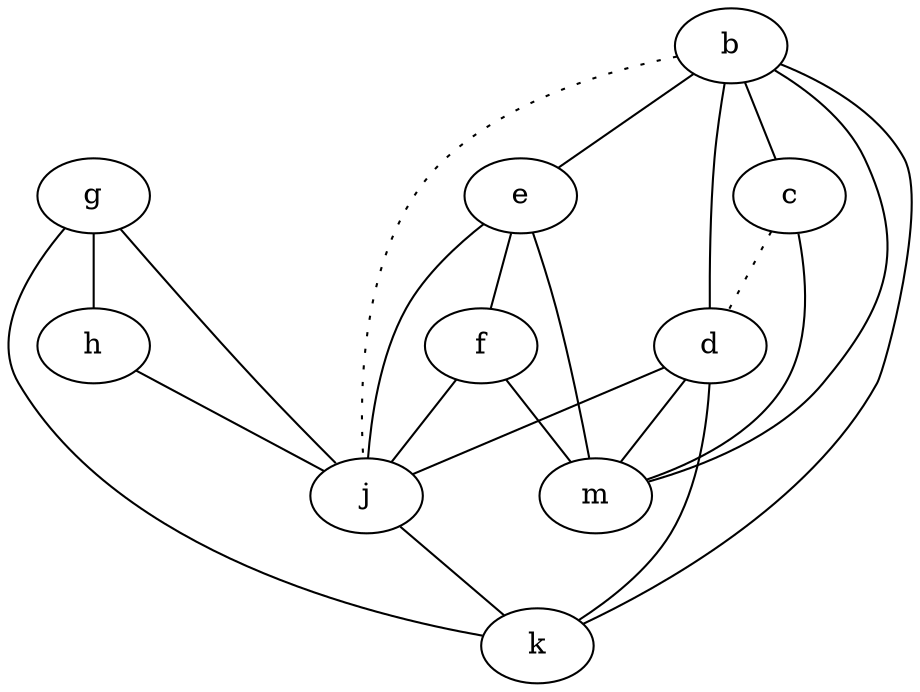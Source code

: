 graph {
    b -- c;
    b -- d;
    b -- e;
    b -- k;
    b -- m;
    b -- j [style=dotted];
    c -- d [style=dotted];
    c -- m;
    d -- k;
    d -- j;
    d -- m;
    e -- f;
    e -- j;
    e -- m;
    f -- j;
    f -- m;
    g -- h;
    g -- j;
    g -- k;
    h -- j;
    j -- k;
}